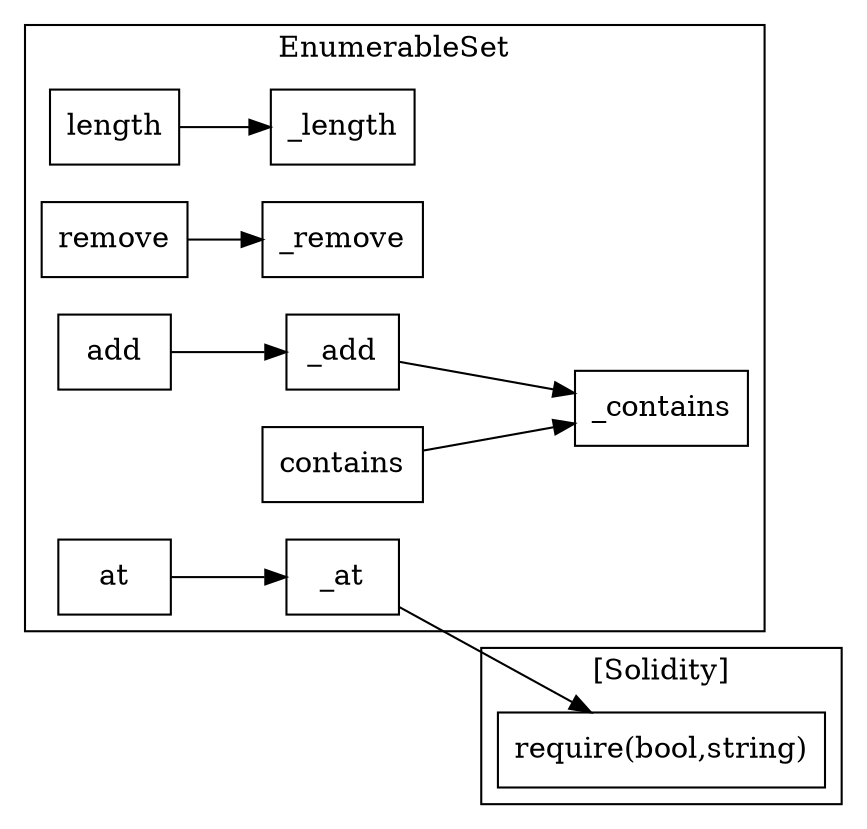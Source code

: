 strict digraph {
rankdir="LR"
node [shape=box]
subgraph cluster_395_EnumerableSet {
label = "EnumerableSet"
"395__contains" [label="_contains"]
"395_length" [label="length"]
"395__at" [label="_at"]
"395_remove" [label="remove"]
"395_at" [label="at"]
"395__add" [label="_add"]
"395_contains" [label="contains"]
"395__length" [label="_length"]
"395__remove" [label="_remove"]
"395_add" [label="add"]
"395_remove" -> "395__remove"
"395_at" -> "395__at"
"395_contains" -> "395__contains"
"395__add" -> "395__contains"
"395_length" -> "395__length"
"395_add" -> "395__add"
}subgraph cluster_solidity {
label = "[Solidity]"
"require(bool,string)" 
"395__at" -> "require(bool,string)"
}
}